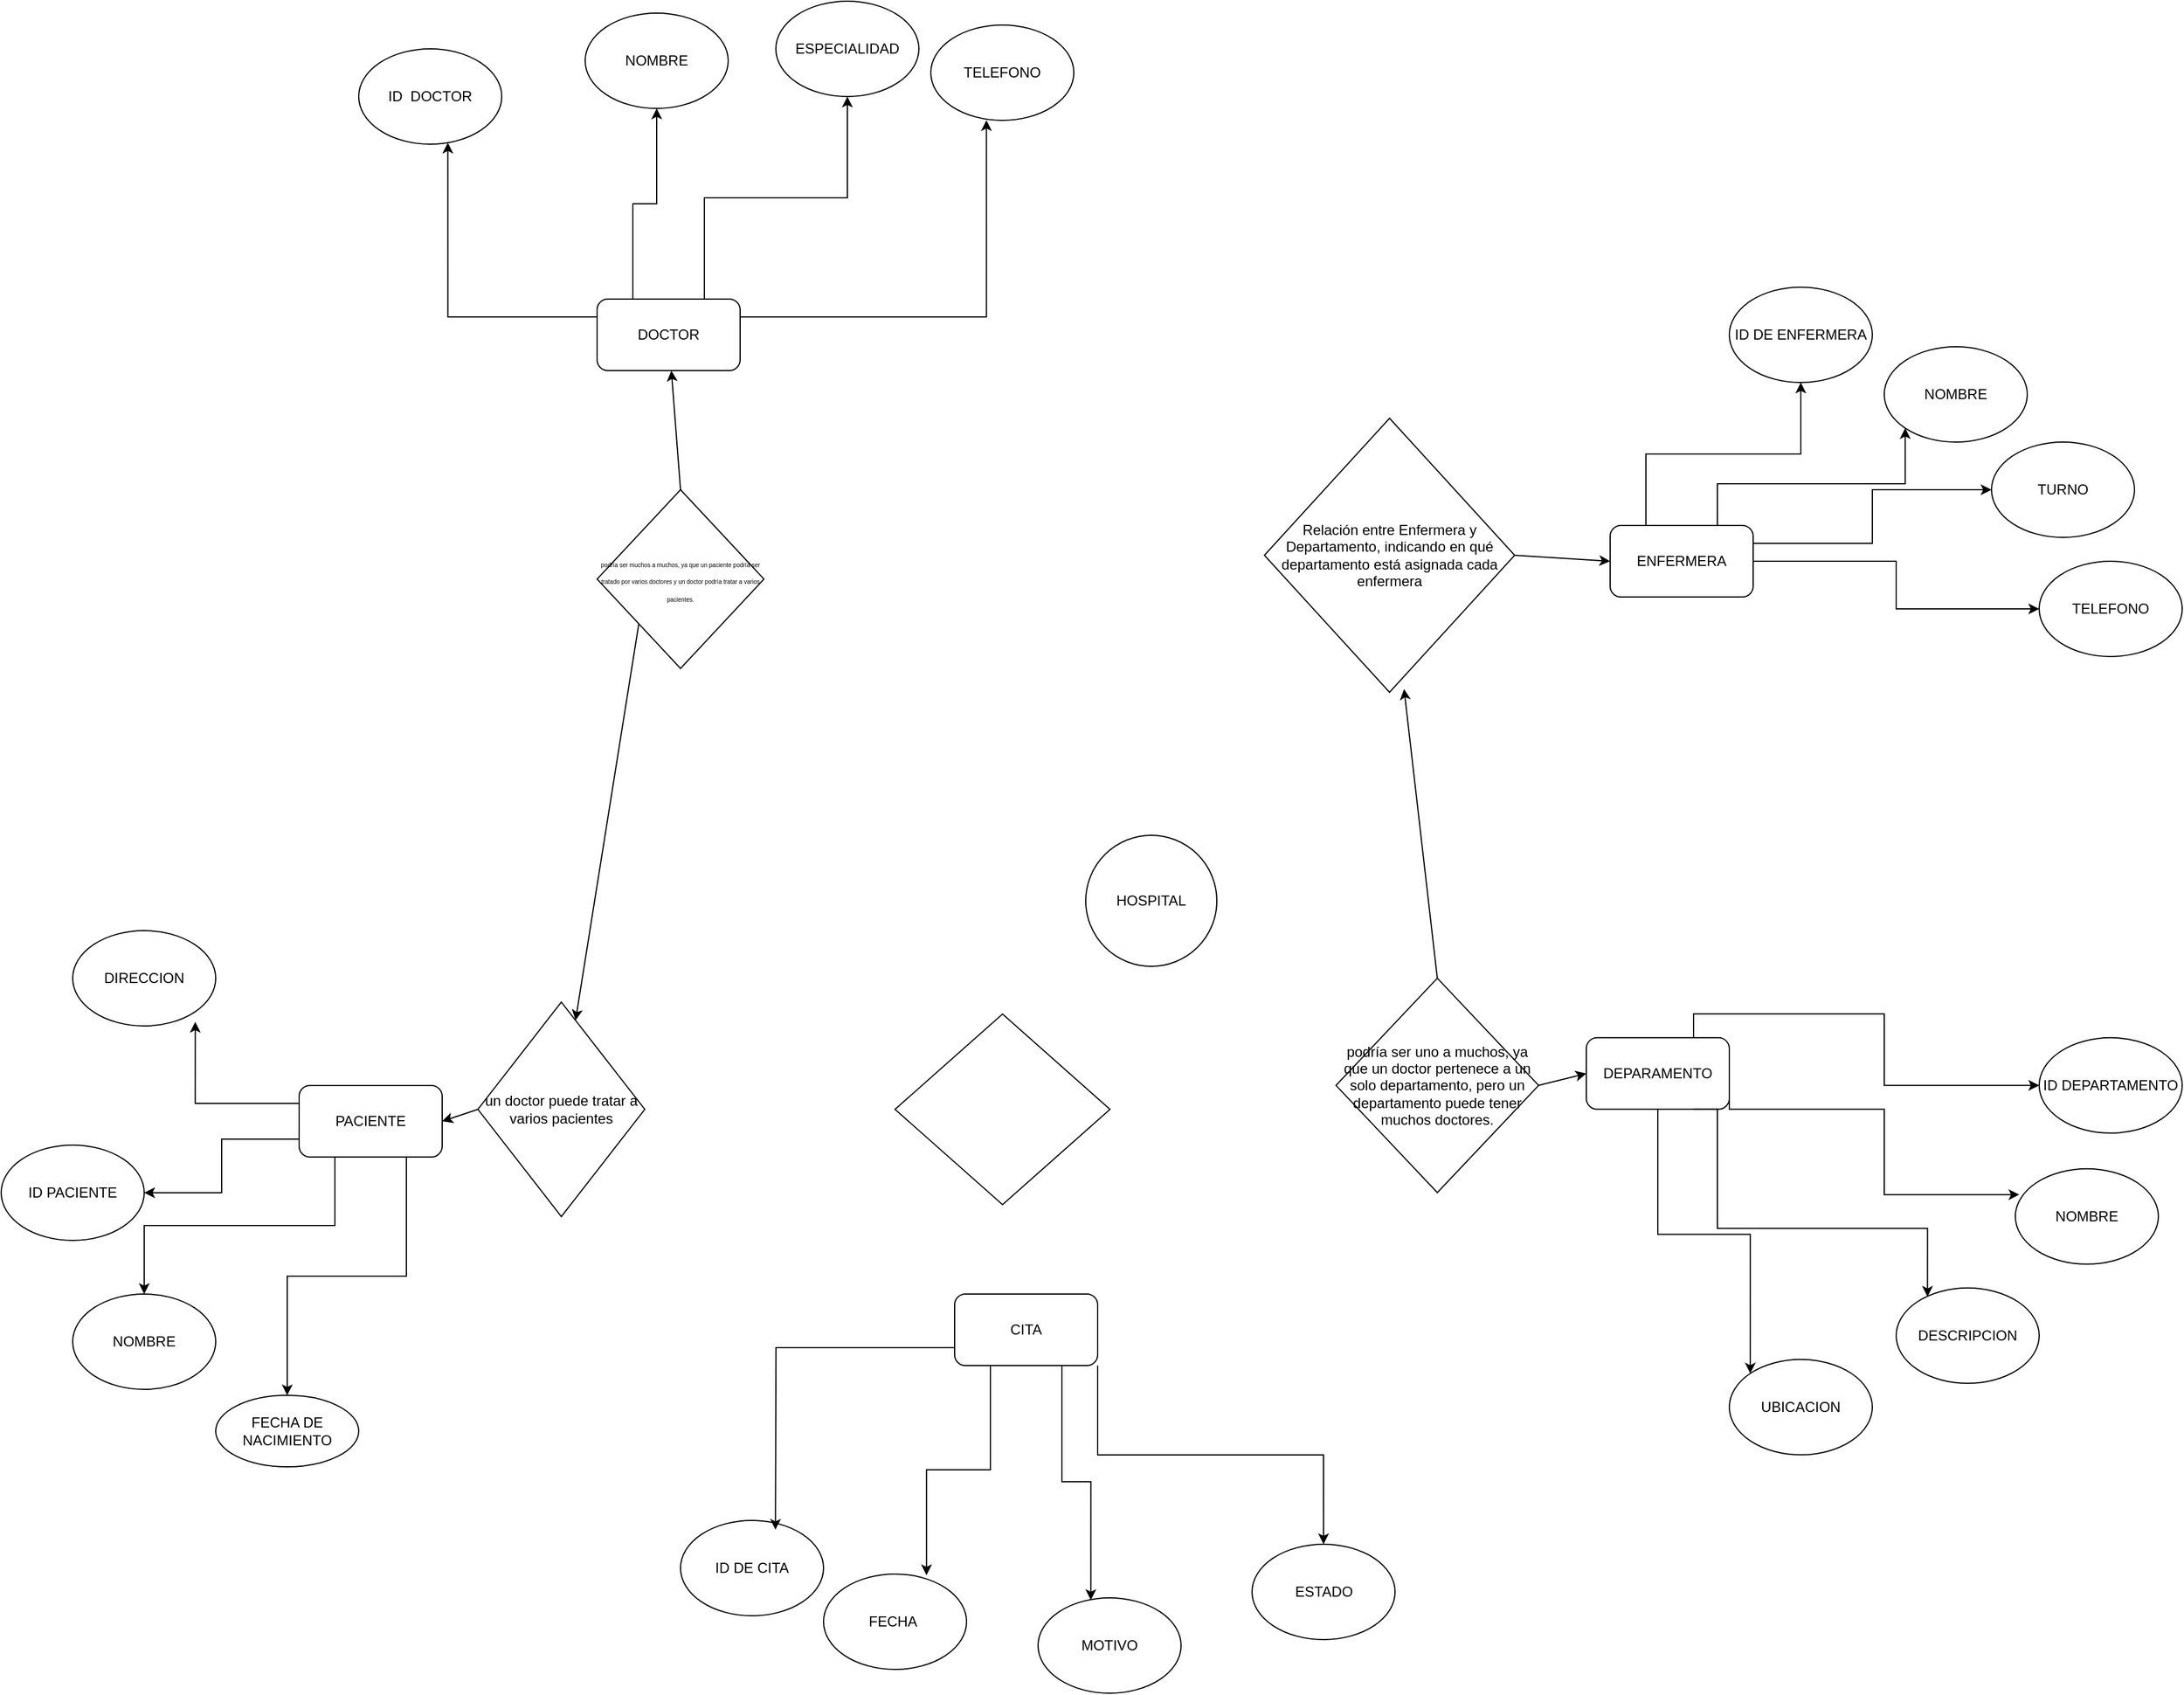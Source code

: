 <mxfile>
    <diagram id="cmT2RVxhU9K76khgNeyA" name="Diagrama Entidad Relacion Hospital">
        <mxGraphModel dx="4517" dy="2778" grid="1" gridSize="10" guides="1" tooltips="1" connect="1" arrows="1" fold="1" page="1" pageScale="1" pageWidth="827" pageHeight="1169" math="0" shadow="0">
            <root>
                <mxCell id="0"/>
                <mxCell id="1" parent="0"/>
                <mxCell id="ESTvd6aHyEVYgbrAlBcp-26" style="edgeStyle=orthogonalEdgeStyle;rounded=0;orthogonalLoop=1;jettySize=auto;html=1;exitX=0;exitY=0.75;exitDx=0;exitDy=0;" parent="1" source="ESTvd6aHyEVYgbrAlBcp-2" target="ESTvd6aHyEVYgbrAlBcp-23" edge="1">
                    <mxGeometry relative="1" as="geometry"/>
                </mxCell>
                <mxCell id="ESTvd6aHyEVYgbrAlBcp-28" style="edgeStyle=orthogonalEdgeStyle;rounded=0;orthogonalLoop=1;jettySize=auto;html=1;exitX=0.25;exitY=1;exitDx=0;exitDy=0;" parent="1" source="ESTvd6aHyEVYgbrAlBcp-2" target="ESTvd6aHyEVYgbrAlBcp-20" edge="1">
                    <mxGeometry relative="1" as="geometry"/>
                </mxCell>
                <mxCell id="ESTvd6aHyEVYgbrAlBcp-29" style="edgeStyle=orthogonalEdgeStyle;rounded=0;orthogonalLoop=1;jettySize=auto;html=1;exitX=0.75;exitY=1;exitDx=0;exitDy=0;" parent="1" source="ESTvd6aHyEVYgbrAlBcp-2" target="ESTvd6aHyEVYgbrAlBcp-16" edge="1">
                    <mxGeometry relative="1" as="geometry"/>
                </mxCell>
                <mxCell id="ESTvd6aHyEVYgbrAlBcp-2" value="PACIENTE" style="rounded=1;whiteSpace=wrap;html=1;" parent="1" vertex="1">
                    <mxGeometry x="-720" y="610" width="120" height="60" as="geometry"/>
                </mxCell>
                <mxCell id="ESTvd6aHyEVYgbrAlBcp-35" style="edgeStyle=orthogonalEdgeStyle;rounded=0;orthogonalLoop=1;jettySize=auto;html=1;exitX=0.25;exitY=0;exitDx=0;exitDy=0;entryX=0.5;entryY=1;entryDx=0;entryDy=0;" parent="1" source="ESTvd6aHyEVYgbrAlBcp-3" target="ESTvd6aHyEVYgbrAlBcp-18" edge="1">
                    <mxGeometry relative="1" as="geometry"/>
                </mxCell>
                <mxCell id="ESTvd6aHyEVYgbrAlBcp-36" style="edgeStyle=orthogonalEdgeStyle;rounded=0;orthogonalLoop=1;jettySize=auto;html=1;exitX=0.75;exitY=0;exitDx=0;exitDy=0;entryX=0.5;entryY=1;entryDx=0;entryDy=0;" parent="1" source="ESTvd6aHyEVYgbrAlBcp-3" target="ESTvd6aHyEVYgbrAlBcp-14" edge="1">
                    <mxGeometry relative="1" as="geometry"/>
                </mxCell>
                <mxCell id="ESTvd6aHyEVYgbrAlBcp-3" value="DOCTOR" style="rounded=1;whiteSpace=wrap;html=1;" parent="1" vertex="1">
                    <mxGeometry x="-470" y="-50" width="120" height="60" as="geometry"/>
                </mxCell>
                <mxCell id="ESTvd6aHyEVYgbrAlBcp-47" style="edgeStyle=orthogonalEdgeStyle;rounded=0;orthogonalLoop=1;jettySize=auto;html=1;exitX=0.75;exitY=0;exitDx=0;exitDy=0;" parent="1" source="ESTvd6aHyEVYgbrAlBcp-4" target="ESTvd6aHyEVYgbrAlBcp-41" edge="1">
                    <mxGeometry relative="1" as="geometry"/>
                </mxCell>
                <mxCell id="ESTvd6aHyEVYgbrAlBcp-50" style="edgeStyle=orthogonalEdgeStyle;rounded=0;orthogonalLoop=1;jettySize=auto;html=1;exitX=0.5;exitY=1;exitDx=0;exitDy=0;entryX=0;entryY=0;entryDx=0;entryDy=0;" parent="1" source="ESTvd6aHyEVYgbrAlBcp-4" target="ESTvd6aHyEVYgbrAlBcp-38" edge="1">
                    <mxGeometry relative="1" as="geometry"/>
                </mxCell>
                <mxCell id="ESTvd6aHyEVYgbrAlBcp-4" value="DEPARAMENTO" style="rounded=1;whiteSpace=wrap;html=1;" parent="1" vertex="1">
                    <mxGeometry x="360" y="569.92" width="120" height="60" as="geometry"/>
                </mxCell>
                <mxCell id="ESTvd6aHyEVYgbrAlBcp-43" style="edgeStyle=orthogonalEdgeStyle;rounded=0;orthogonalLoop=1;jettySize=auto;html=1;exitX=0.25;exitY=0;exitDx=0;exitDy=0;entryX=0.5;entryY=1;entryDx=0;entryDy=0;" parent="1" source="ESTvd6aHyEVYgbrAlBcp-5" target="ESTvd6aHyEVYgbrAlBcp-15" edge="1">
                    <mxGeometry relative="1" as="geometry"/>
                </mxCell>
                <mxCell id="ESTvd6aHyEVYgbrAlBcp-44" style="edgeStyle=orthogonalEdgeStyle;rounded=0;orthogonalLoop=1;jettySize=auto;html=1;exitX=0.75;exitY=0;exitDx=0;exitDy=0;entryX=0;entryY=1;entryDx=0;entryDy=0;" parent="1" source="ESTvd6aHyEVYgbrAlBcp-5" target="ESTvd6aHyEVYgbrAlBcp-19" edge="1">
                    <mxGeometry relative="1" as="geometry"/>
                </mxCell>
                <mxCell id="ESTvd6aHyEVYgbrAlBcp-45" style="edgeStyle=orthogonalEdgeStyle;rounded=0;orthogonalLoop=1;jettySize=auto;html=1;exitX=1;exitY=0.25;exitDx=0;exitDy=0;entryX=0;entryY=0.5;entryDx=0;entryDy=0;" parent="1" source="ESTvd6aHyEVYgbrAlBcp-5" target="ESTvd6aHyEVYgbrAlBcp-10" edge="1">
                    <mxGeometry relative="1" as="geometry"/>
                </mxCell>
                <mxCell id="ESTvd6aHyEVYgbrAlBcp-46" style="edgeStyle=orthogonalEdgeStyle;rounded=0;orthogonalLoop=1;jettySize=auto;html=1;exitX=1;exitY=0.5;exitDx=0;exitDy=0;entryX=0;entryY=0.5;entryDx=0;entryDy=0;" parent="1" source="ESTvd6aHyEVYgbrAlBcp-5" target="ESTvd6aHyEVYgbrAlBcp-42" edge="1">
                    <mxGeometry relative="1" as="geometry"/>
                </mxCell>
                <mxCell id="ESTvd6aHyEVYgbrAlBcp-5" value="ENFERMERA" style="rounded=1;whiteSpace=wrap;html=1;" parent="1" vertex="1">
                    <mxGeometry x="380" y="140" width="120" height="60" as="geometry"/>
                </mxCell>
                <mxCell id="ESTvd6aHyEVYgbrAlBcp-33" style="edgeStyle=orthogonalEdgeStyle;rounded=0;orthogonalLoop=1;jettySize=auto;html=1;exitX=1;exitY=1;exitDx=0;exitDy=0;" parent="1" source="ESTvd6aHyEVYgbrAlBcp-6" target="ESTvd6aHyEVYgbrAlBcp-11" edge="1">
                    <mxGeometry relative="1" as="geometry"/>
                </mxCell>
                <mxCell id="ESTvd6aHyEVYgbrAlBcp-6" value="CITA" style="rounded=1;whiteSpace=wrap;html=1;" parent="1" vertex="1">
                    <mxGeometry x="-170" y="785" width="120" height="60" as="geometry"/>
                </mxCell>
                <mxCell id="ESTvd6aHyEVYgbrAlBcp-8" value="HOSPITAL" style="ellipse;whiteSpace=wrap;html=1;aspect=fixed;" parent="1" vertex="1">
                    <mxGeometry x="-60" y="400" width="110" height="110" as="geometry"/>
                </mxCell>
                <mxCell id="ESTvd6aHyEVYgbrAlBcp-9" value="MOTIVO" style="ellipse;whiteSpace=wrap;html=1;" parent="1" vertex="1">
                    <mxGeometry x="-100.0" y="1040" width="120" height="80" as="geometry"/>
                </mxCell>
                <mxCell id="ESTvd6aHyEVYgbrAlBcp-10" value="TURNO" style="ellipse;whiteSpace=wrap;html=1;" parent="1" vertex="1">
                    <mxGeometry x="700" y="70" width="120" height="80" as="geometry"/>
                </mxCell>
                <mxCell id="ESTvd6aHyEVYgbrAlBcp-11" value="ESTADO" style="ellipse;whiteSpace=wrap;html=1;" parent="1" vertex="1">
                    <mxGeometry x="79.54" y="995" width="120" height="80" as="geometry"/>
                </mxCell>
                <mxCell id="ESTvd6aHyEVYgbrAlBcp-12" value="ID DE CITA" style="ellipse;whiteSpace=wrap;html=1;" parent="1" vertex="1">
                    <mxGeometry x="-400" y="975" width="120" height="80" as="geometry"/>
                </mxCell>
                <mxCell id="ESTvd6aHyEVYgbrAlBcp-13" value="ID&amp;nbsp; DOCTOR" style="ellipse;whiteSpace=wrap;html=1;" parent="1" vertex="1">
                    <mxGeometry x="-670" y="-260" width="120" height="80" as="geometry"/>
                </mxCell>
                <mxCell id="ESTvd6aHyEVYgbrAlBcp-14" value="ESPECIALIDAD" style="ellipse;whiteSpace=wrap;html=1;" parent="1" vertex="1">
                    <mxGeometry x="-320" y="-300" width="120" height="80" as="geometry"/>
                </mxCell>
                <mxCell id="ESTvd6aHyEVYgbrAlBcp-15" value="ID DE ENFERMERA" style="ellipse;whiteSpace=wrap;html=1;" parent="1" vertex="1">
                    <mxGeometry x="480" y="-60" width="120" height="80" as="geometry"/>
                </mxCell>
                <mxCell id="ESTvd6aHyEVYgbrAlBcp-16" value="FECHA DE NACIMIENTO" style="ellipse;whiteSpace=wrap;html=1;" parent="1" vertex="1">
                    <mxGeometry x="-790" y="870" width="120" height="60" as="geometry"/>
                </mxCell>
                <mxCell id="ESTvd6aHyEVYgbrAlBcp-17" value="TELEFONO" style="ellipse;whiteSpace=wrap;html=1;" parent="1" vertex="1">
                    <mxGeometry x="-190" y="-280" width="120" height="80" as="geometry"/>
                </mxCell>
                <mxCell id="ESTvd6aHyEVYgbrAlBcp-18" value="NOMBRE" style="ellipse;whiteSpace=wrap;html=1;" parent="1" vertex="1">
                    <mxGeometry x="-480" y="-290" width="120" height="80" as="geometry"/>
                </mxCell>
                <mxCell id="ESTvd6aHyEVYgbrAlBcp-19" value="NOMBRE" style="ellipse;whiteSpace=wrap;html=1;" parent="1" vertex="1">
                    <mxGeometry x="610" y="-10" width="120" height="80" as="geometry"/>
                </mxCell>
                <mxCell id="ESTvd6aHyEVYgbrAlBcp-20" value="NOMBRE" style="ellipse;whiteSpace=wrap;html=1;" parent="1" vertex="1">
                    <mxGeometry x="-910" y="785" width="120" height="80" as="geometry"/>
                </mxCell>
                <mxCell id="ESTvd6aHyEVYgbrAlBcp-21" value="FECHA&amp;nbsp;" style="ellipse;whiteSpace=wrap;html=1;" parent="1" vertex="1">
                    <mxGeometry x="-280.0" y="1020" width="120" height="80" as="geometry"/>
                </mxCell>
                <mxCell id="ESTvd6aHyEVYgbrAlBcp-22" value="DIRECCION" style="ellipse;whiteSpace=wrap;html=1;" parent="1" vertex="1">
                    <mxGeometry x="-910" y="480" width="120" height="80" as="geometry"/>
                </mxCell>
                <mxCell id="ESTvd6aHyEVYgbrAlBcp-23" value="ID PACIENTE" style="ellipse;whiteSpace=wrap;html=1;" parent="1" vertex="1">
                    <mxGeometry x="-970" y="660" width="120" height="80" as="geometry"/>
                </mxCell>
                <mxCell id="ESTvd6aHyEVYgbrAlBcp-27" style="edgeStyle=orthogonalEdgeStyle;rounded=0;orthogonalLoop=1;jettySize=auto;html=1;exitX=0;exitY=0.25;exitDx=0;exitDy=0;entryX=0.857;entryY=0.957;entryDx=0;entryDy=0;entryPerimeter=0;" parent="1" source="ESTvd6aHyEVYgbrAlBcp-2" target="ESTvd6aHyEVYgbrAlBcp-22" edge="1">
                    <mxGeometry relative="1" as="geometry"/>
                </mxCell>
                <mxCell id="ESTvd6aHyEVYgbrAlBcp-30" style="edgeStyle=orthogonalEdgeStyle;rounded=0;orthogonalLoop=1;jettySize=auto;html=1;exitX=0;exitY=0.75;exitDx=0;exitDy=0;entryX=0.747;entryY=0.035;entryDx=0;entryDy=0;entryPerimeter=0;" parent="1" source="ESTvd6aHyEVYgbrAlBcp-6" edge="1">
                    <mxGeometry relative="1" as="geometry">
                        <mxPoint x="-320.36" y="982.8" as="targetPoint"/>
                    </mxGeometry>
                </mxCell>
                <mxCell id="ESTvd6aHyEVYgbrAlBcp-31" style="edgeStyle=orthogonalEdgeStyle;rounded=0;orthogonalLoop=1;jettySize=auto;html=1;exitX=0.25;exitY=1;exitDx=0;exitDy=0;entryX=0.72;entryY=0.012;entryDx=0;entryDy=0;entryPerimeter=0;" parent="1" source="ESTvd6aHyEVYgbrAlBcp-6" target="ESTvd6aHyEVYgbrAlBcp-21" edge="1">
                    <mxGeometry relative="1" as="geometry"/>
                </mxCell>
                <mxCell id="ESTvd6aHyEVYgbrAlBcp-32" style="edgeStyle=orthogonalEdgeStyle;rounded=0;orthogonalLoop=1;jettySize=auto;html=1;exitX=0.75;exitY=1;exitDx=0;exitDy=0;entryX=0.369;entryY=0.023;entryDx=0;entryDy=0;entryPerimeter=0;" parent="1" source="ESTvd6aHyEVYgbrAlBcp-6" target="ESTvd6aHyEVYgbrAlBcp-9" edge="1">
                    <mxGeometry relative="1" as="geometry"/>
                </mxCell>
                <mxCell id="ESTvd6aHyEVYgbrAlBcp-34" style="edgeStyle=orthogonalEdgeStyle;rounded=0;orthogonalLoop=1;jettySize=auto;html=1;exitX=0;exitY=0.25;exitDx=0;exitDy=0;entryX=0.623;entryY=0.984;entryDx=0;entryDy=0;entryPerimeter=0;" parent="1" source="ESTvd6aHyEVYgbrAlBcp-3" target="ESTvd6aHyEVYgbrAlBcp-13" edge="1">
                    <mxGeometry relative="1" as="geometry"/>
                </mxCell>
                <mxCell id="ESTvd6aHyEVYgbrAlBcp-37" style="edgeStyle=orthogonalEdgeStyle;rounded=0;orthogonalLoop=1;jettySize=auto;html=1;exitX=1;exitY=0.25;exitDx=0;exitDy=0;entryX=0.389;entryY=0.998;entryDx=0;entryDy=0;entryPerimeter=0;" parent="1" source="ESTvd6aHyEVYgbrAlBcp-3" target="ESTvd6aHyEVYgbrAlBcp-17" edge="1">
                    <mxGeometry relative="1" as="geometry"/>
                </mxCell>
                <mxCell id="ESTvd6aHyEVYgbrAlBcp-38" value="UBICACION" style="ellipse;whiteSpace=wrap;html=1;" parent="1" vertex="1">
                    <mxGeometry x="480" y="839.92" width="120" height="80" as="geometry"/>
                </mxCell>
                <mxCell id="ESTvd6aHyEVYgbrAlBcp-39" value="DESCRIPCION" style="ellipse;whiteSpace=wrap;html=1;" parent="1" vertex="1">
                    <mxGeometry x="620" y="779.92" width="120" height="80" as="geometry"/>
                </mxCell>
                <mxCell id="ESTvd6aHyEVYgbrAlBcp-40" value="NOMBRE" style="ellipse;whiteSpace=wrap;html=1;" parent="1" vertex="1">
                    <mxGeometry x="720" y="679.92" width="120" height="80" as="geometry"/>
                </mxCell>
                <mxCell id="ESTvd6aHyEVYgbrAlBcp-41" value="ID DEPARTAMENTO" style="ellipse;whiteSpace=wrap;html=1;" parent="1" vertex="1">
                    <mxGeometry x="740" y="569.92" width="120" height="80" as="geometry"/>
                </mxCell>
                <mxCell id="ESTvd6aHyEVYgbrAlBcp-42" value="TELEFONO" style="ellipse;whiteSpace=wrap;html=1;" parent="1" vertex="1">
                    <mxGeometry x="740" y="170" width="120" height="80" as="geometry"/>
                </mxCell>
                <mxCell id="ESTvd6aHyEVYgbrAlBcp-48" style="edgeStyle=orthogonalEdgeStyle;rounded=0;orthogonalLoop=1;jettySize=auto;html=1;exitX=1;exitY=0.25;exitDx=0;exitDy=0;entryX=0.028;entryY=0.271;entryDx=0;entryDy=0;entryPerimeter=0;" parent="1" source="ESTvd6aHyEVYgbrAlBcp-4" target="ESTvd6aHyEVYgbrAlBcp-40" edge="1">
                    <mxGeometry relative="1" as="geometry">
                        <Array as="points">
                            <mxPoint x="480" y="629.92"/>
                            <mxPoint x="610" y="629.92"/>
                            <mxPoint x="610" y="701.92"/>
                        </Array>
                    </mxGeometry>
                </mxCell>
                <mxCell id="ESTvd6aHyEVYgbrAlBcp-49" style="edgeStyle=orthogonalEdgeStyle;rounded=0;orthogonalLoop=1;jettySize=auto;html=1;exitX=0.75;exitY=1;exitDx=0;exitDy=0;entryX=0.219;entryY=0.092;entryDx=0;entryDy=0;entryPerimeter=0;" parent="1" source="ESTvd6aHyEVYgbrAlBcp-4" target="ESTvd6aHyEVYgbrAlBcp-39" edge="1">
                    <mxGeometry relative="1" as="geometry">
                        <Array as="points">
                            <mxPoint x="470" y="629.92"/>
                            <mxPoint x="470" y="729.92"/>
                            <mxPoint x="646" y="729.92"/>
                        </Array>
                    </mxGeometry>
                </mxCell>
                <mxCell id="12" style="edgeStyle=none;html=1;exitX=1;exitY=0.5;exitDx=0;exitDy=0;entryX=0;entryY=0.5;entryDx=0;entryDy=0;fontSize=5;" parent="1" source="2" target="ESTvd6aHyEVYgbrAlBcp-5" edge="1">
                    <mxGeometry relative="1" as="geometry"/>
                </mxCell>
                <mxCell id="2" value="Relación entre Enfermera y Departamento, indicando en qué departamento está asignada cada enfermera" style="rhombus;whiteSpace=wrap;html=1;" parent="1" vertex="1">
                    <mxGeometry x="89.9" y="50" width="210" height="230" as="geometry"/>
                </mxCell>
                <mxCell id="9" style="edgeStyle=none;html=1;exitX=1;exitY=0.5;exitDx=0;exitDy=0;entryX=0;entryY=0.5;entryDx=0;entryDy=0;fontSize=5;" parent="1" source="3" target="ESTvd6aHyEVYgbrAlBcp-4" edge="1">
                    <mxGeometry relative="1" as="geometry"/>
                </mxCell>
                <mxCell id="11" style="edgeStyle=none;html=1;exitX=0.5;exitY=0;exitDx=0;exitDy=0;entryX=0.558;entryY=0.988;entryDx=0;entryDy=0;entryPerimeter=0;fontSize=5;" parent="1" source="3" target="2" edge="1">
                    <mxGeometry relative="1" as="geometry"/>
                </mxCell>
                <mxCell id="3" value="podría ser uno a muchos, ya que un doctor pertenece a un solo departamento, pero un departamento puede tener muchos doctores." style="rhombus;whiteSpace=wrap;html=1;" parent="1" vertex="1">
                    <mxGeometry x="150" y="519.96" width="170" height="179.92" as="geometry"/>
                </mxCell>
                <mxCell id="4" value="" style="rhombus;whiteSpace=wrap;html=1;" parent="1" vertex="1">
                    <mxGeometry x="-220" y="550" width="180.36" height="160" as="geometry"/>
                </mxCell>
                <mxCell id="7" style="edgeStyle=none;html=1;exitX=0.5;exitY=0;exitDx=0;exitDy=0;fontSize=5;" parent="1" source="5" target="ESTvd6aHyEVYgbrAlBcp-3" edge="1">
                    <mxGeometry relative="1" as="geometry"/>
                </mxCell>
                <mxCell id="8" style="edgeStyle=none;html=1;exitX=0;exitY=1;exitDx=0;exitDy=0;fontSize=5;" parent="1" source="5" target="6" edge="1">
                    <mxGeometry relative="1" as="geometry"/>
                </mxCell>
                <mxCell id="5" value="&lt;font style=&quot;font-size: 5px;&quot;&gt;podría ser muchos a muchos, ya que un paciente podría ser tratado por varios doctores y un doctor podría tratar a varios pacientes.&lt;/font&gt;" style="rhombus;whiteSpace=wrap;html=1;" parent="1" vertex="1">
                    <mxGeometry x="-470" y="110.0" width="140" height="150" as="geometry"/>
                </mxCell>
                <mxCell id="13" style="edgeStyle=none;html=1;exitX=0;exitY=0.5;exitDx=0;exitDy=0;entryX=1;entryY=0.5;entryDx=0;entryDy=0;fontSize=5;" parent="1" source="6" target="ESTvd6aHyEVYgbrAlBcp-2" edge="1">
                    <mxGeometry relative="1" as="geometry"/>
                </mxCell>
                <mxCell id="6" value="un doctor puede tratar a varios pacientes" style="rhombus;whiteSpace=wrap;html=1;" parent="1" vertex="1">
                    <mxGeometry x="-570" y="540" width="140" height="180" as="geometry"/>
                </mxCell>
            </root>
        </mxGraphModel>
    </diagram>
</mxfile>